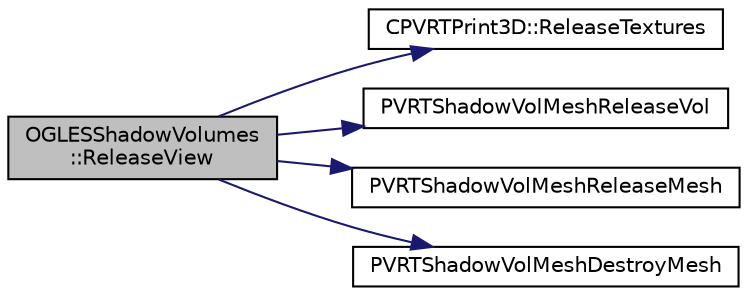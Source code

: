 digraph "OGLESShadowVolumes::ReleaseView"
{
  edge [fontname="Helvetica",fontsize="10",labelfontname="Helvetica",labelfontsize="10"];
  node [fontname="Helvetica",fontsize="10",shape=record];
  rankdir="LR";
  Node1 [label="OGLESShadowVolumes\l::ReleaseView",height=0.2,width=0.4,color="black", fillcolor="grey75", style="filled", fontcolor="black"];
  Node1 -> Node2 [color="midnightblue",fontsize="10",style="solid",fontname="Helvetica"];
  Node2 [label="CPVRTPrint3D::ReleaseTextures",height=0.2,width=0.4,color="black", fillcolor="white", style="filled",URL="$class_c_p_v_r_t_print3_d.html#a951bd6afe2007f942eca8474cd0025e3",tooltip="Deallocate the memory allocated in SetTextures(...) "];
  Node1 -> Node3 [color="midnightblue",fontsize="10",style="solid",fontname="Helvetica"];
  Node3 [label="PVRTShadowVolMeshReleaseVol",height=0.2,width=0.4,color="black", fillcolor="white", style="filled",URL="$_p_v_r_t_shadow_vol_8h.html#a66a27a5fc713367557236df96c2ace33"];
  Node1 -> Node4 [color="midnightblue",fontsize="10",style="solid",fontname="Helvetica"];
  Node4 [label="PVRTShadowVolMeshReleaseMesh",height=0.2,width=0.4,color="black", fillcolor="white", style="filled",URL="$_p_v_r_t_shadow_vol_8h.html#a67a18979c7fcf6c0c6abe3a4efed5b5e"];
  Node1 -> Node5 [color="midnightblue",fontsize="10",style="solid",fontname="Helvetica"];
  Node5 [label="PVRTShadowVolMeshDestroyMesh",height=0.2,width=0.4,color="black", fillcolor="white", style="filled",URL="$_p_v_r_t_shadow_vol_8h.html#a9596e82a711e90bcb2648f3d0def675a"];
}
